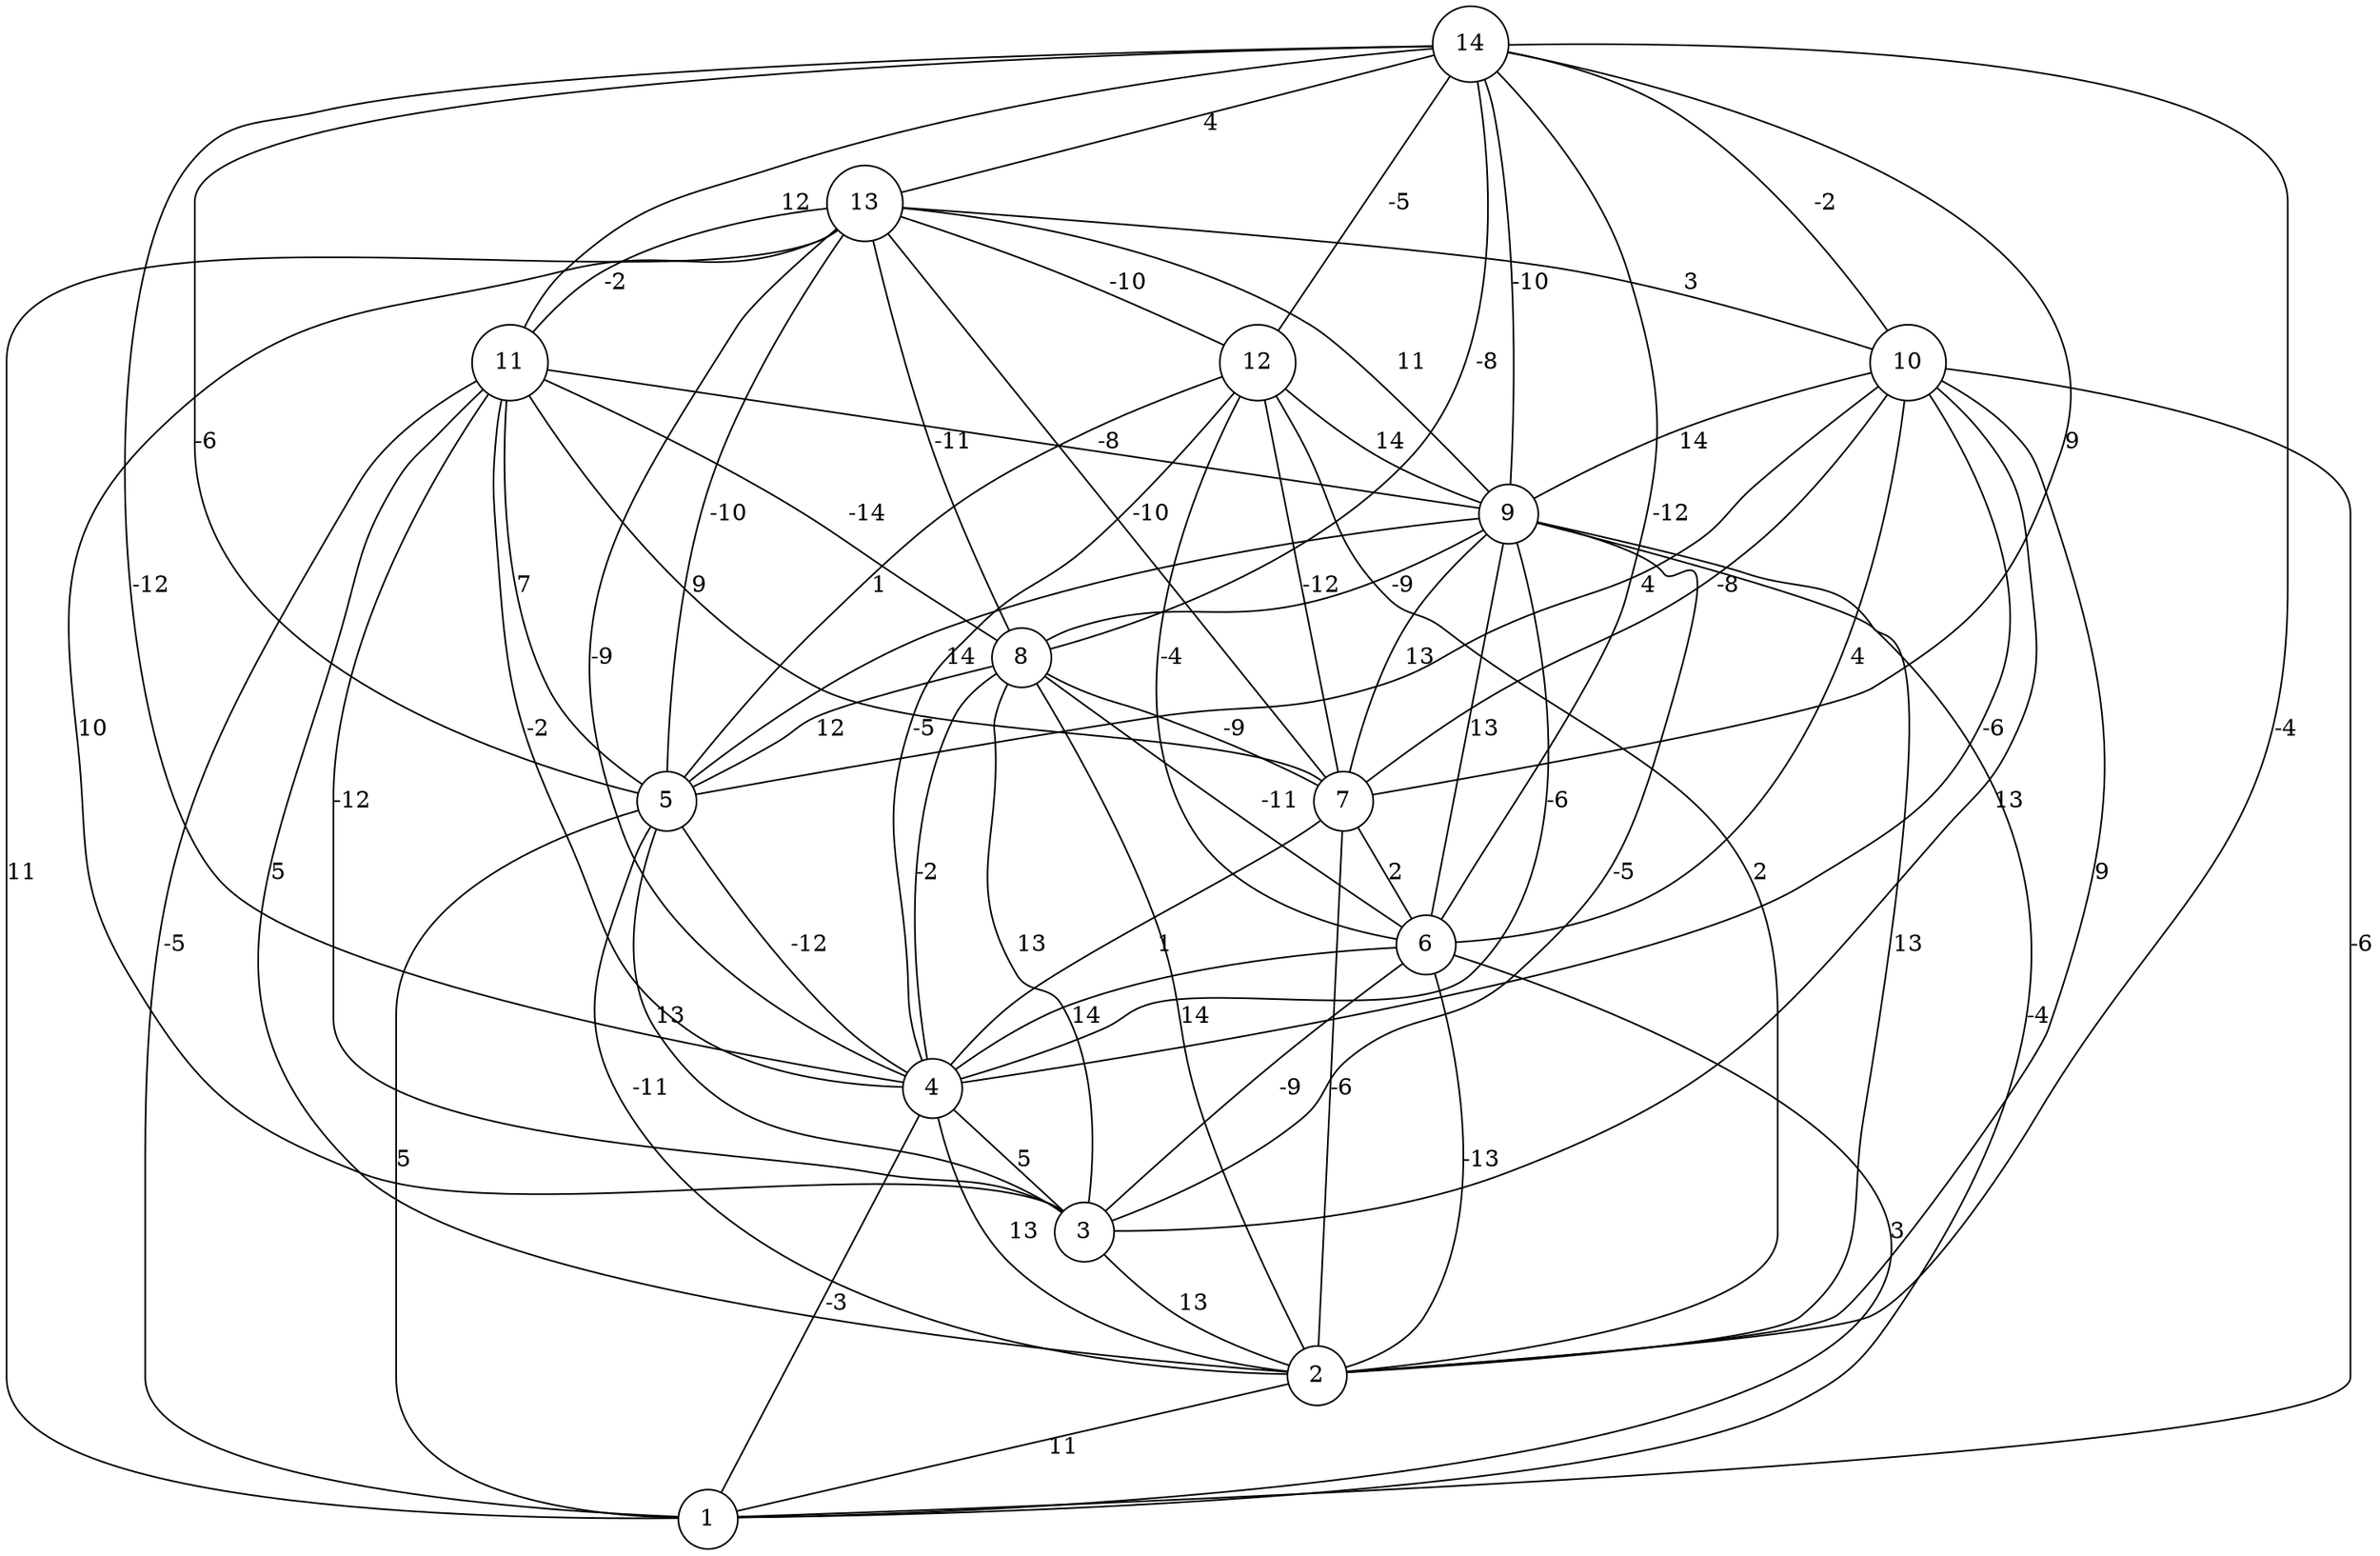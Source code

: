 graph { 
	 fontname="Helvetica,Arial,sans-serif" 
	 node [shape = circle]; 
	 14 -- 2 [label = "-4"];
	 14 -- 4 [label = "-12"];
	 14 -- 5 [label = "-6"];
	 14 -- 6 [label = "-12"];
	 14 -- 7 [label = "9"];
	 14 -- 8 [label = "-8"];
	 14 -- 9 [label = "-10"];
	 14 -- 10 [label = "-2"];
	 14 -- 11 [label = "12"];
	 14 -- 12 [label = "-5"];
	 14 -- 13 [label = "4"];
	 13 -- 1 [label = "11"];
	 13 -- 3 [label = "10"];
	 13 -- 4 [label = "-9"];
	 13 -- 5 [label = "-10"];
	 13 -- 7 [label = "-10"];
	 13 -- 8 [label = "-11"];
	 13 -- 9 [label = "11"];
	 13 -- 10 [label = "3"];
	 13 -- 11 [label = "-2"];
	 13 -- 12 [label = "-10"];
	 12 -- 2 [label = "2"];
	 12 -- 4 [label = "-5"];
	 12 -- 5 [label = "1"];
	 12 -- 6 [label = "-4"];
	 12 -- 7 [label = "-12"];
	 12 -- 9 [label = "14"];
	 11 -- 1 [label = "-5"];
	 11 -- 2 [label = "5"];
	 11 -- 3 [label = "-12"];
	 11 -- 4 [label = "-2"];
	 11 -- 5 [label = "7"];
	 11 -- 7 [label = "9"];
	 11 -- 8 [label = "-14"];
	 11 -- 9 [label = "-8"];
	 10 -- 1 [label = "-6"];
	 10 -- 2 [label = "9"];
	 10 -- 3 [label = "13"];
	 10 -- 4 [label = "-6"];
	 10 -- 5 [label = "4"];
	 10 -- 6 [label = "4"];
	 10 -- 7 [label = "-8"];
	 10 -- 9 [label = "14"];
	 9 -- 1 [label = "-4"];
	 9 -- 2 [label = "13"];
	 9 -- 3 [label = "-5"];
	 9 -- 4 [label = "-6"];
	 9 -- 5 [label = "14"];
	 9 -- 6 [label = "13"];
	 9 -- 7 [label = "13"];
	 9 -- 8 [label = "-9"];
	 8 -- 2 [label = "14"];
	 8 -- 3 [label = "13"];
	 8 -- 4 [label = "-2"];
	 8 -- 5 [label = "12"];
	 8 -- 6 [label = "-11"];
	 8 -- 7 [label = "-9"];
	 7 -- 2 [label = "-6"];
	 7 -- 4 [label = "1"];
	 7 -- 6 [label = "2"];
	 6 -- 1 [label = "3"];
	 6 -- 2 [label = "-13"];
	 6 -- 3 [label = "-9"];
	 6 -- 4 [label = "14"];
	 5 -- 1 [label = "5"];
	 5 -- 2 [label = "-11"];
	 5 -- 3 [label = "13"];
	 5 -- 4 [label = "-12"];
	 4 -- 1 [label = "-3"];
	 4 -- 2 [label = "13"];
	 4 -- 3 [label = "5"];
	 3 -- 2 [label = "13"];
	 2 -- 1 [label = "11"];
	 1;
	 2;
	 3;
	 4;
	 5;
	 6;
	 7;
	 8;
	 9;
	 10;
	 11;
	 12;
	 13;
	 14;
}
